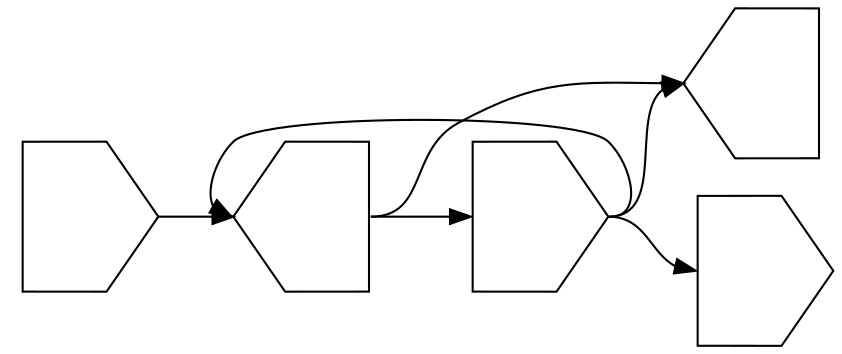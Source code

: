 digraph asm {
	rotate=90;
	edge [headport=n,tailport=s];
	20758 [label="",height=1,width=1,shape=house];
	856 [label="",height=1,width=1,shape=invhouse];
	9985 [label="",height=1,width=1,shape=invhouse];
	15423 [label="",height=1,width=1,shape=house];
	6999 [label="",height=1,width=1,shape=invhouse];
	20758 -> 856
	20758 -> 15423
	856 -> 9985
	856 -> 15423
	856 -> 20758
	6999 -> 20758
}